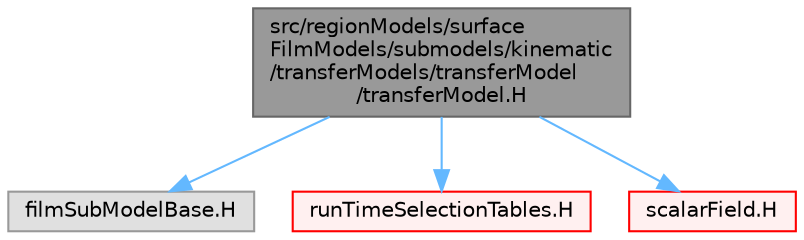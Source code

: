 digraph "src/regionModels/surfaceFilmModels/submodels/kinematic/transferModels/transferModel/transferModel.H"
{
 // LATEX_PDF_SIZE
  bgcolor="transparent";
  edge [fontname=Helvetica,fontsize=10,labelfontname=Helvetica,labelfontsize=10];
  node [fontname=Helvetica,fontsize=10,shape=box,height=0.2,width=0.4];
  Node1 [id="Node000001",label="src/regionModels/surface\lFilmModels/submodels/kinematic\l/transferModels/transferModel\l/transferModel.H",height=0.2,width=0.4,color="gray40", fillcolor="grey60", style="filled", fontcolor="black",tooltip=" "];
  Node1 -> Node2 [id="edge1_Node000001_Node000002",color="steelblue1",style="solid",tooltip=" "];
  Node2 [id="Node000002",label="filmSubModelBase.H",height=0.2,width=0.4,color="grey60", fillcolor="#E0E0E0", style="filled",tooltip=" "];
  Node1 -> Node3 [id="edge2_Node000001_Node000003",color="steelblue1",style="solid",tooltip=" "];
  Node3 [id="Node000003",label="runTimeSelectionTables.H",height=0.2,width=0.4,color="red", fillcolor="#FFF0F0", style="filled",URL="$runTimeSelectionTables_8H.html",tooltip="Macros to ease declaration of run-time selection tables."];
  Node1 -> Node95 [id="edge3_Node000001_Node000095",color="steelblue1",style="solid",tooltip=" "];
  Node95 [id="Node000095",label="scalarField.H",height=0.2,width=0.4,color="red", fillcolor="#FFF0F0", style="filled",URL="$scalarField_8H.html",tooltip=" "];
}
